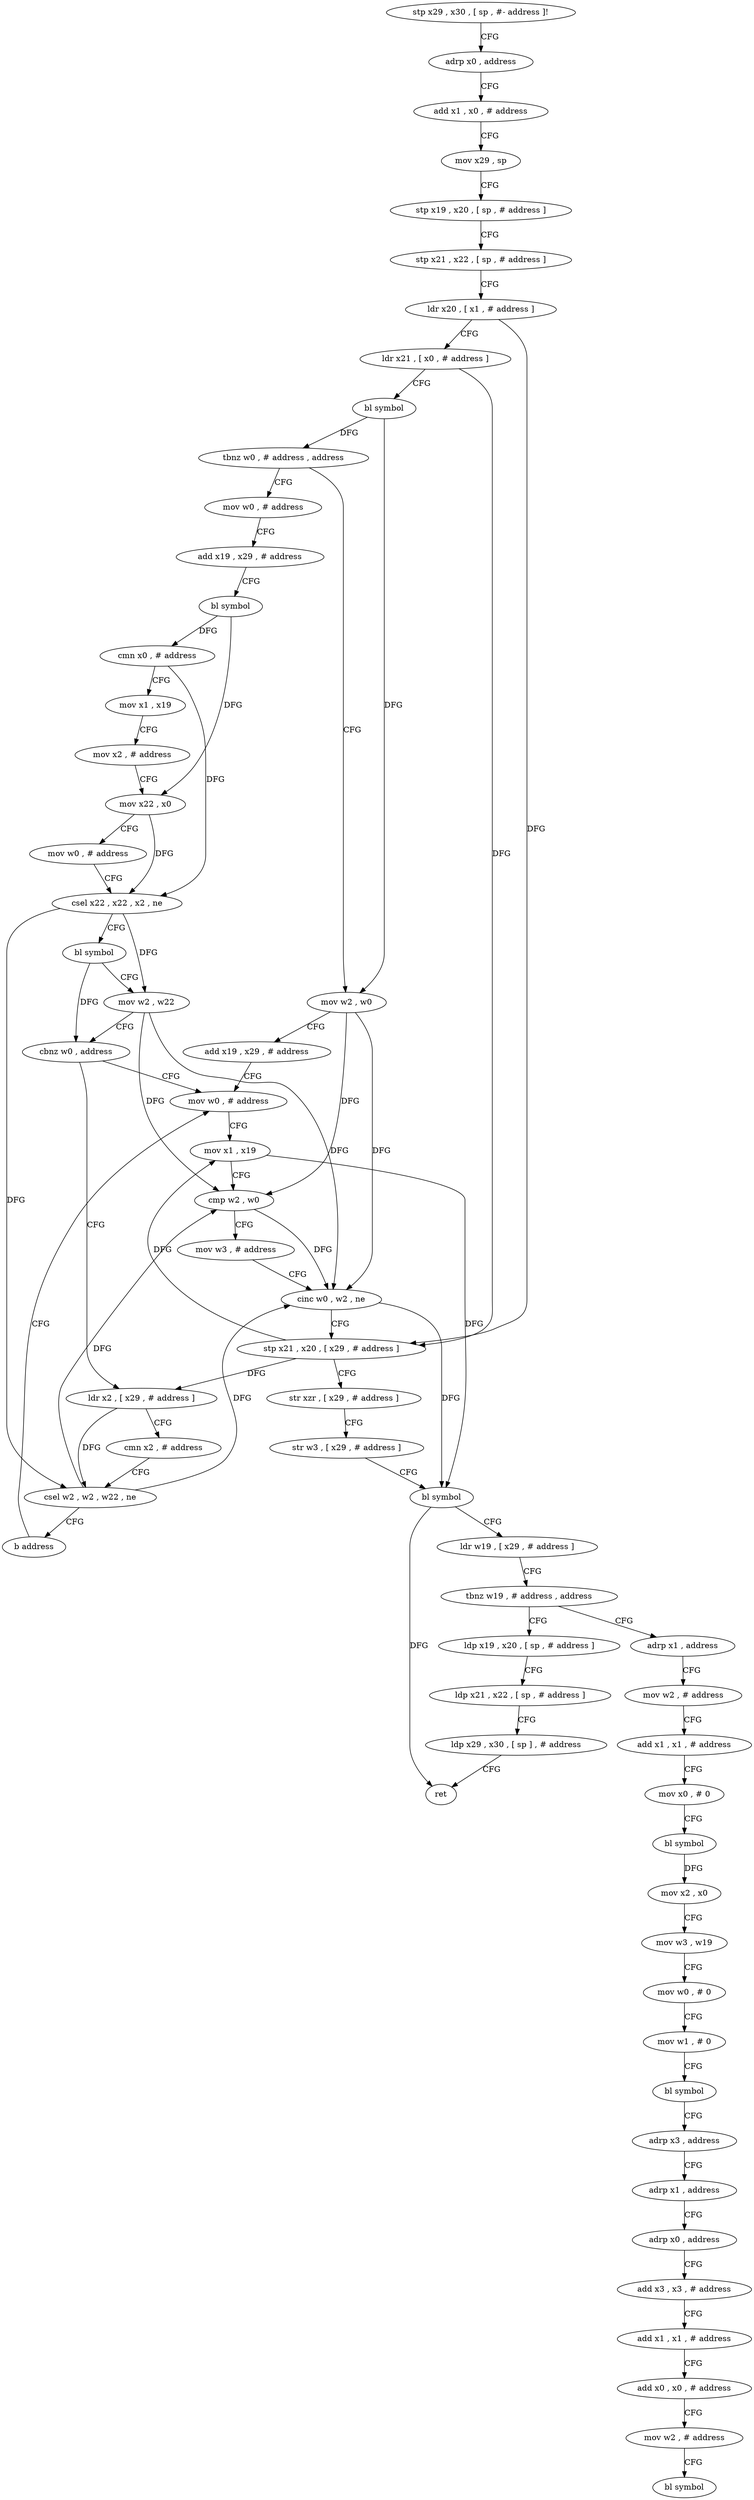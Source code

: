 digraph "func" {
"4287368" [label = "stp x29 , x30 , [ sp , #- address ]!" ]
"4287372" [label = "adrp x0 , address" ]
"4287376" [label = "add x1 , x0 , # address" ]
"4287380" [label = "mov x29 , sp" ]
"4287384" [label = "stp x19 , x20 , [ sp , # address ]" ]
"4287388" [label = "stp x21 , x22 , [ sp , # address ]" ]
"4287392" [label = "ldr x20 , [ x1 , # address ]" ]
"4287396" [label = "ldr x21 , [ x0 , # address ]" ]
"4287400" [label = "bl symbol" ]
"4287404" [label = "tbnz w0 , # address , address" ]
"4287552" [label = "mov w0 , # address" ]
"4287408" [label = "mov w2 , w0" ]
"4287556" [label = "add x19 , x29 , # address" ]
"4287560" [label = "bl symbol" ]
"4287564" [label = "cmn x0 , # address" ]
"4287568" [label = "mov x1 , x19" ]
"4287572" [label = "mov x2 , # address" ]
"4287576" [label = "mov x22 , x0" ]
"4287580" [label = "mov w0 , # address" ]
"4287584" [label = "csel x22 , x22 , x2 , ne" ]
"4287588" [label = "bl symbol" ]
"4287592" [label = "mov w2 , w22" ]
"4287596" [label = "cbnz w0 , address" ]
"4287416" [label = "mov w0 , # address" ]
"4287600" [label = "ldr x2 , [ x29 , # address ]" ]
"4287412" [label = "add x19 , x29 , # address" ]
"4287420" [label = "mov x1 , x19" ]
"4287424" [label = "cmp w2 , w0" ]
"4287428" [label = "mov w3 , # address" ]
"4287432" [label = "cinc w0 , w2 , ne" ]
"4287436" [label = "stp x21 , x20 , [ x29 , # address ]" ]
"4287440" [label = "str xzr , [ x29 , # address ]" ]
"4287444" [label = "str w3 , [ x29 , # address ]" ]
"4287448" [label = "bl symbol" ]
"4287452" [label = "ldr w19 , [ x29 , # address ]" ]
"4287456" [label = "tbnz w19 , # address , address" ]
"4287536" [label = "ldp x19 , x20 , [ sp , # address ]" ]
"4287460" [label = "adrp x1 , address" ]
"4287604" [label = "cmn x2 , # address" ]
"4287608" [label = "csel w2 , w2 , w22 , ne" ]
"4287612" [label = "b address" ]
"4287540" [label = "ldp x21 , x22 , [ sp , # address ]" ]
"4287544" [label = "ldp x29 , x30 , [ sp ] , # address" ]
"4287548" [label = "ret" ]
"4287464" [label = "mov w2 , # address" ]
"4287468" [label = "add x1 , x1 , # address" ]
"4287472" [label = "mov x0 , # 0" ]
"4287476" [label = "bl symbol" ]
"4287480" [label = "mov x2 , x0" ]
"4287484" [label = "mov w3 , w19" ]
"4287488" [label = "mov w0 , # 0" ]
"4287492" [label = "mov w1 , # 0" ]
"4287496" [label = "bl symbol" ]
"4287500" [label = "adrp x3 , address" ]
"4287504" [label = "adrp x1 , address" ]
"4287508" [label = "adrp x0 , address" ]
"4287512" [label = "add x3 , x3 , # address" ]
"4287516" [label = "add x1 , x1 , # address" ]
"4287520" [label = "add x0 , x0 , # address" ]
"4287524" [label = "mov w2 , # address" ]
"4287528" [label = "bl symbol" ]
"4287368" -> "4287372" [ label = "CFG" ]
"4287372" -> "4287376" [ label = "CFG" ]
"4287376" -> "4287380" [ label = "CFG" ]
"4287380" -> "4287384" [ label = "CFG" ]
"4287384" -> "4287388" [ label = "CFG" ]
"4287388" -> "4287392" [ label = "CFG" ]
"4287392" -> "4287396" [ label = "CFG" ]
"4287392" -> "4287436" [ label = "DFG" ]
"4287396" -> "4287400" [ label = "CFG" ]
"4287396" -> "4287436" [ label = "DFG" ]
"4287400" -> "4287404" [ label = "DFG" ]
"4287400" -> "4287408" [ label = "DFG" ]
"4287404" -> "4287552" [ label = "CFG" ]
"4287404" -> "4287408" [ label = "CFG" ]
"4287552" -> "4287556" [ label = "CFG" ]
"4287408" -> "4287412" [ label = "CFG" ]
"4287408" -> "4287424" [ label = "DFG" ]
"4287408" -> "4287432" [ label = "DFG" ]
"4287556" -> "4287560" [ label = "CFG" ]
"4287560" -> "4287564" [ label = "DFG" ]
"4287560" -> "4287576" [ label = "DFG" ]
"4287564" -> "4287568" [ label = "CFG" ]
"4287564" -> "4287584" [ label = "DFG" ]
"4287568" -> "4287572" [ label = "CFG" ]
"4287572" -> "4287576" [ label = "CFG" ]
"4287576" -> "4287580" [ label = "CFG" ]
"4287576" -> "4287584" [ label = "DFG" ]
"4287580" -> "4287584" [ label = "CFG" ]
"4287584" -> "4287588" [ label = "CFG" ]
"4287584" -> "4287592" [ label = "DFG" ]
"4287584" -> "4287608" [ label = "DFG" ]
"4287588" -> "4287592" [ label = "CFG" ]
"4287588" -> "4287596" [ label = "DFG" ]
"4287592" -> "4287596" [ label = "CFG" ]
"4287592" -> "4287424" [ label = "DFG" ]
"4287592" -> "4287432" [ label = "DFG" ]
"4287596" -> "4287416" [ label = "CFG" ]
"4287596" -> "4287600" [ label = "CFG" ]
"4287416" -> "4287420" [ label = "CFG" ]
"4287600" -> "4287604" [ label = "CFG" ]
"4287600" -> "4287608" [ label = "DFG" ]
"4287412" -> "4287416" [ label = "CFG" ]
"4287420" -> "4287424" [ label = "CFG" ]
"4287420" -> "4287448" [ label = "DFG" ]
"4287424" -> "4287428" [ label = "CFG" ]
"4287424" -> "4287432" [ label = "DFG" ]
"4287428" -> "4287432" [ label = "CFG" ]
"4287432" -> "4287436" [ label = "CFG" ]
"4287432" -> "4287448" [ label = "DFG" ]
"4287436" -> "4287440" [ label = "CFG" ]
"4287436" -> "4287420" [ label = "DFG" ]
"4287436" -> "4287600" [ label = "DFG" ]
"4287440" -> "4287444" [ label = "CFG" ]
"4287444" -> "4287448" [ label = "CFG" ]
"4287448" -> "4287452" [ label = "CFG" ]
"4287448" -> "4287548" [ label = "DFG" ]
"4287452" -> "4287456" [ label = "CFG" ]
"4287456" -> "4287536" [ label = "CFG" ]
"4287456" -> "4287460" [ label = "CFG" ]
"4287536" -> "4287540" [ label = "CFG" ]
"4287460" -> "4287464" [ label = "CFG" ]
"4287604" -> "4287608" [ label = "CFG" ]
"4287608" -> "4287612" [ label = "CFG" ]
"4287608" -> "4287424" [ label = "DFG" ]
"4287608" -> "4287432" [ label = "DFG" ]
"4287612" -> "4287416" [ label = "CFG" ]
"4287540" -> "4287544" [ label = "CFG" ]
"4287544" -> "4287548" [ label = "CFG" ]
"4287464" -> "4287468" [ label = "CFG" ]
"4287468" -> "4287472" [ label = "CFG" ]
"4287472" -> "4287476" [ label = "CFG" ]
"4287476" -> "4287480" [ label = "DFG" ]
"4287480" -> "4287484" [ label = "CFG" ]
"4287484" -> "4287488" [ label = "CFG" ]
"4287488" -> "4287492" [ label = "CFG" ]
"4287492" -> "4287496" [ label = "CFG" ]
"4287496" -> "4287500" [ label = "CFG" ]
"4287500" -> "4287504" [ label = "CFG" ]
"4287504" -> "4287508" [ label = "CFG" ]
"4287508" -> "4287512" [ label = "CFG" ]
"4287512" -> "4287516" [ label = "CFG" ]
"4287516" -> "4287520" [ label = "CFG" ]
"4287520" -> "4287524" [ label = "CFG" ]
"4287524" -> "4287528" [ label = "CFG" ]
}
